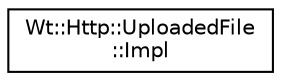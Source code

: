 digraph "Graphical Class Hierarchy"
{
 // LATEX_PDF_SIZE
  edge [fontname="Helvetica",fontsize="10",labelfontname="Helvetica",labelfontsize="10"];
  node [fontname="Helvetica",fontsize="10",shape=record];
  rankdir="LR";
  Node0 [label="Wt::Http::UploadedFile\l::Impl",height=0.2,width=0.4,color="black", fillcolor="white", style="filled",URL="$structWt_1_1Http_1_1UploadedFile_1_1Impl.html",tooltip=" "];
}
